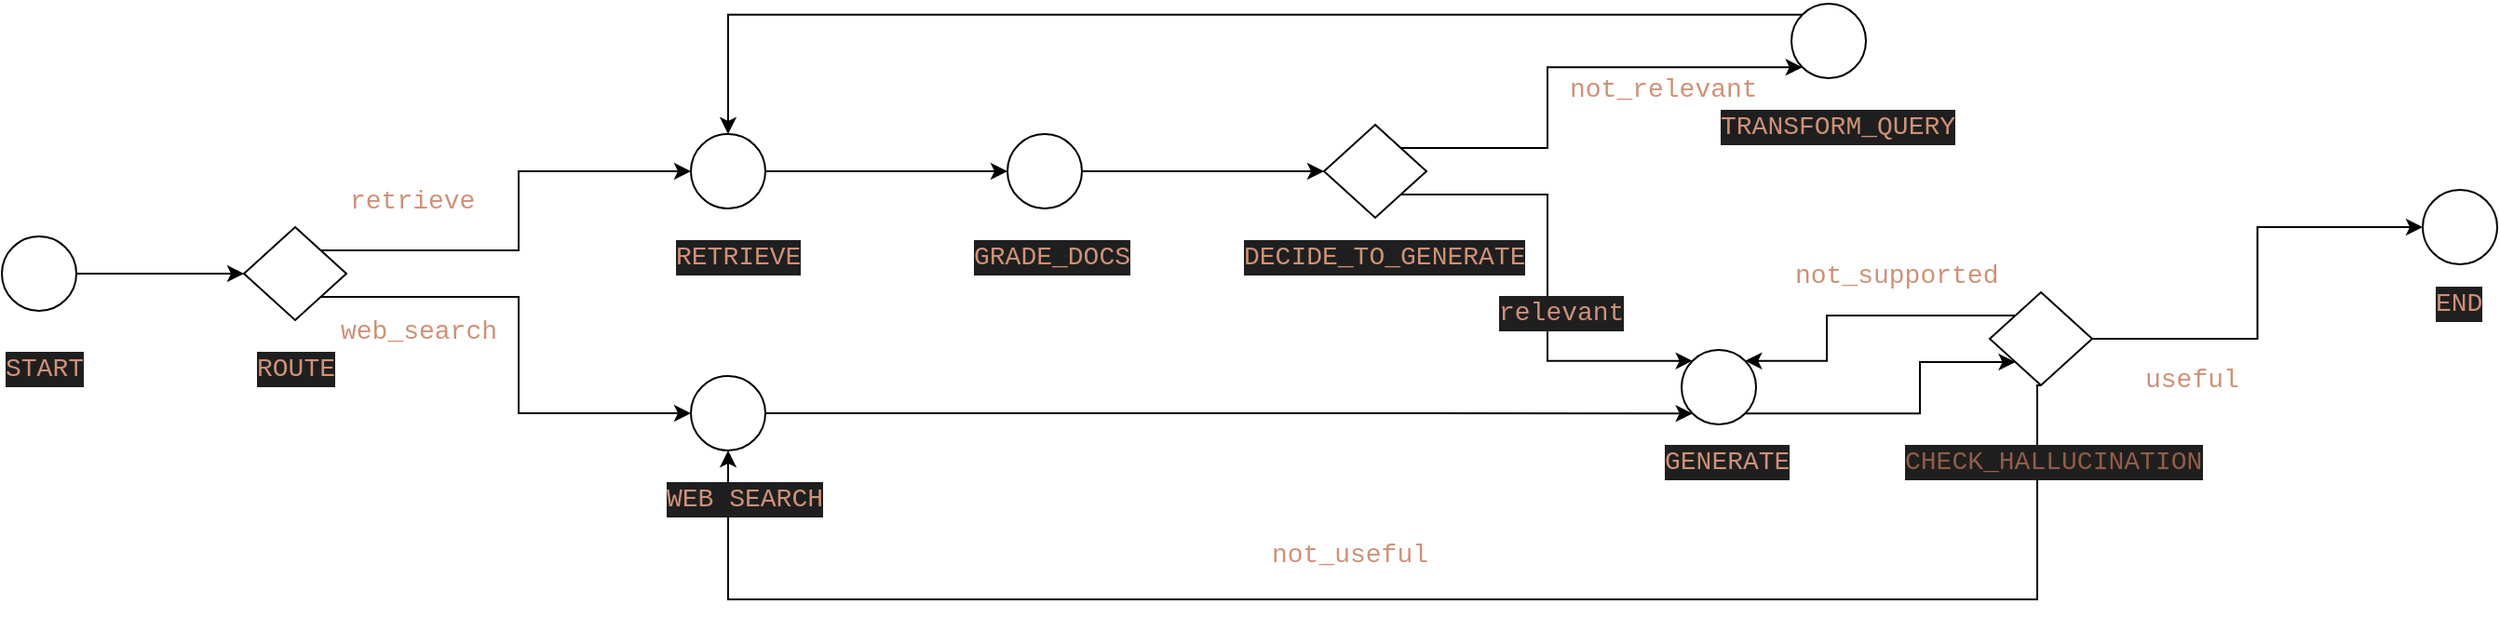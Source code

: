 <mxfile version="28.2.3">
  <diagram name="Page-1" id="3OpRNEnocBs2ZBYkq8v7">
    <mxGraphModel dx="988" dy="1389" grid="1" gridSize="10" guides="1" tooltips="1" connect="1" arrows="1" fold="1" page="1" pageScale="1" pageWidth="1169" pageHeight="827" math="0" shadow="0">
      <root>
        <mxCell id="0" />
        <mxCell id="1" parent="0" />
        <mxCell id="t71yelg1gbKPcvT04N4M-12" style="edgeStyle=orthogonalEdgeStyle;rounded=0;orthogonalLoop=1;jettySize=auto;html=1;exitX=1;exitY=0;exitDx=0;exitDy=0;entryX=0;entryY=0.5;entryDx=0;entryDy=0;" parent="1" source="t71yelg1gbKPcvT04N4M-19" target="t71yelg1gbKPcvT04N4M-5" edge="1">
          <mxGeometry relative="1" as="geometry">
            <mxPoint x="204.142" y="135.858" as="sourcePoint" />
          </mxGeometry>
        </mxCell>
        <mxCell id="t71yelg1gbKPcvT04N4M-13" style="edgeStyle=orthogonalEdgeStyle;rounded=0;orthogonalLoop=1;jettySize=auto;html=1;exitX=1;exitY=1;exitDx=0;exitDy=0;entryX=0;entryY=0.5;entryDx=0;entryDy=0;" parent="1" source="t71yelg1gbKPcvT04N4M-19" target="t71yelg1gbKPcvT04N4M-7" edge="1">
          <mxGeometry relative="1" as="geometry">
            <mxPoint x="204.142" y="164.142" as="sourcePoint" />
          </mxGeometry>
        </mxCell>
        <mxCell id="t71yelg1gbKPcvT04N4M-2" value="&lt;div style=&quot;color: rgb(204, 204, 204); background-color: rgb(31, 31, 31); font-family: Consolas, &amp;quot;Courier New&amp;quot;, monospace; font-weight: normal; font-size: 14px; line-height: 19px; white-space: pre;&quot;&gt;&lt;div&gt;&lt;span style=&quot;color: rgb(206, 145, 120);&quot;&gt;ROUTE&lt;/span&gt;&lt;/div&gt;&lt;/div&gt;" style="text;whiteSpace=wrap;html=1;" parent="1" vertex="1">
          <mxGeometry x="155" y="180" width="45" height="30" as="geometry" />
        </mxCell>
        <mxCell id="t71yelg1gbKPcvT04N4M-16" style="edgeStyle=orthogonalEdgeStyle;rounded=0;orthogonalLoop=1;jettySize=auto;html=1;exitX=1;exitY=0.5;exitDx=0;exitDy=0;entryX=0;entryY=0.5;entryDx=0;entryDy=0;" parent="1" source="t71yelg1gbKPcvT04N4M-5" target="t71yelg1gbKPcvT04N4M-14" edge="1">
          <mxGeometry relative="1" as="geometry" />
        </mxCell>
        <mxCell id="t71yelg1gbKPcvT04N4M-5" value="" style="ellipse;whiteSpace=wrap;html=1;aspect=fixed;" parent="1" vertex="1">
          <mxGeometry x="390" y="70" width="40" height="40" as="geometry" />
        </mxCell>
        <mxCell id="t71yelg1gbKPcvT04N4M-6" value="&lt;div style=&quot;color: rgb(204, 204, 204); background-color: rgb(31, 31, 31); font-family: Consolas, &amp;quot;Courier New&amp;quot;, monospace; font-weight: normal; font-size: 14px; line-height: 19px; white-space: pre;&quot;&gt;&lt;div&gt;&lt;span style=&quot;color: rgb(206, 145, 120);&quot;&gt;RETRIEVE&lt;/span&gt;&lt;/div&gt;&lt;/div&gt;" style="text;whiteSpace=wrap;html=1;" parent="1" vertex="1">
          <mxGeometry x="380" y="120" width="70" height="30" as="geometry" />
        </mxCell>
        <mxCell id="t71yelg1gbKPcvT04N4M-11" style="edgeStyle=orthogonalEdgeStyle;rounded=0;orthogonalLoop=1;jettySize=auto;html=1;exitX=1;exitY=0.5;exitDx=0;exitDy=0;entryX=0;entryY=1;entryDx=0;entryDy=0;" parent="1" source="t71yelg1gbKPcvT04N4M-7" target="t71yelg1gbKPcvT04N4M-9" edge="1">
          <mxGeometry relative="1" as="geometry" />
        </mxCell>
        <mxCell id="t71yelg1gbKPcvT04N4M-7" value="" style="ellipse;whiteSpace=wrap;html=1;aspect=fixed;" parent="1" vertex="1">
          <mxGeometry x="390" y="200" width="40" height="40" as="geometry" />
        </mxCell>
        <mxCell id="t71yelg1gbKPcvT04N4M-44" style="edgeStyle=orthogonalEdgeStyle;rounded=0;orthogonalLoop=1;jettySize=auto;html=1;exitX=1;exitY=1;exitDx=0;exitDy=0;entryX=0;entryY=1;entryDx=0;entryDy=0;" parent="1" source="t71yelg1gbKPcvT04N4M-9" target="t71yelg1gbKPcvT04N4M-42" edge="1">
          <mxGeometry relative="1" as="geometry">
            <Array as="points">
              <mxPoint x="1050" y="220" />
              <mxPoint x="1050" y="192" />
            </Array>
          </mxGeometry>
        </mxCell>
        <mxCell id="t71yelg1gbKPcvT04N4M-9" value="" style="ellipse;whiteSpace=wrap;html=1;aspect=fixed;" parent="1" vertex="1">
          <mxGeometry x="922" y="186" width="40" height="40" as="geometry" />
        </mxCell>
        <mxCell id="t71yelg1gbKPcvT04N4M-10" value="&lt;div style=&quot;color: rgb(204, 204, 204); background-color: rgb(31, 31, 31); font-family: Consolas, &amp;quot;Courier New&amp;quot;, monospace; font-weight: normal; font-size: 14px; line-height: 19px; white-space: pre;&quot;&gt;&lt;div&gt;&lt;span style=&quot;color: rgb(206, 145, 120);&quot;&gt;GENERATE&lt;/span&gt;&lt;/div&gt;&lt;/div&gt;" style="text;whiteSpace=wrap;html=1;" parent="1" vertex="1">
          <mxGeometry x="911" y="230" width="70" height="30" as="geometry" />
        </mxCell>
        <mxCell id="t71yelg1gbKPcvT04N4M-23" style="edgeStyle=orthogonalEdgeStyle;rounded=0;orthogonalLoop=1;jettySize=auto;html=1;exitX=1;exitY=0.5;exitDx=0;exitDy=0;entryX=0;entryY=0.5;entryDx=0;entryDy=0;" parent="1" source="t71yelg1gbKPcvT04N4M-14" target="t71yelg1gbKPcvT04N4M-22" edge="1">
          <mxGeometry relative="1" as="geometry" />
        </mxCell>
        <mxCell id="t71yelg1gbKPcvT04N4M-14" value="" style="ellipse;whiteSpace=wrap;html=1;aspect=fixed;" parent="1" vertex="1">
          <mxGeometry x="560" y="70" width="40" height="40" as="geometry" />
        </mxCell>
        <mxCell id="t71yelg1gbKPcvT04N4M-15" value="&lt;div style=&quot;color: rgb(204, 204, 204); background-color: rgb(31, 31, 31); font-family: Consolas, &amp;quot;Courier New&amp;quot;, monospace; font-weight: normal; font-size: 14px; line-height: 19px; white-space: pre;&quot;&gt;&lt;div&gt;&lt;span style=&quot;color: rgb(206, 145, 120);&quot;&gt;GRADE_DOCS&lt;/span&gt;&lt;/div&gt;&lt;/div&gt;" style="text;whiteSpace=wrap;html=1;" parent="1" vertex="1">
          <mxGeometry x="540" y="120" width="80" height="30" as="geometry" />
        </mxCell>
        <mxCell id="t71yelg1gbKPcvT04N4M-20" style="edgeStyle=orthogonalEdgeStyle;rounded=0;orthogonalLoop=1;jettySize=auto;html=1;exitX=1;exitY=0.5;exitDx=0;exitDy=0;entryX=0;entryY=0.5;entryDx=0;entryDy=0;" parent="1" source="t71yelg1gbKPcvT04N4M-17" target="t71yelg1gbKPcvT04N4M-19" edge="1">
          <mxGeometry relative="1" as="geometry" />
        </mxCell>
        <mxCell id="t71yelg1gbKPcvT04N4M-17" value="" style="ellipse;whiteSpace=wrap;html=1;aspect=fixed;" parent="1" vertex="1">
          <mxGeometry x="20" y="125" width="40" height="40" as="geometry" />
        </mxCell>
        <mxCell id="t71yelg1gbKPcvT04N4M-18" value="&lt;div style=&quot;color: rgb(204, 204, 204); background-color: rgb(31, 31, 31); font-family: Consolas, &amp;quot;Courier New&amp;quot;, monospace; font-weight: normal; font-size: 14px; line-height: 19px; white-space: pre;&quot;&gt;&lt;div&gt;&lt;span style=&quot;color: rgb(206, 145, 120);&quot;&gt;START&lt;/span&gt;&lt;/div&gt;&lt;/div&gt;" style="text;whiteSpace=wrap;html=1;" parent="1" vertex="1">
          <mxGeometry x="20" y="180" width="45" height="30" as="geometry" />
        </mxCell>
        <mxCell id="t71yelg1gbKPcvT04N4M-19" value="" style="rhombus;whiteSpace=wrap;html=1;" parent="1" vertex="1">
          <mxGeometry x="150" y="120" width="55" height="50" as="geometry" />
        </mxCell>
        <mxCell id="t71yelg1gbKPcvT04N4M-21" value="&lt;div style=&quot;color: rgb(204, 204, 204); background-color: rgb(31, 31, 31); font-family: Consolas, &amp;quot;Courier New&amp;quot;, monospace; font-weight: normal; font-size: 14px; line-height: 19px; white-space: pre;&quot;&gt;&lt;div&gt;&lt;span style=&quot;color: rgb(206, 145, 120);&quot;&gt;DECIDE_TO_GENERATE&lt;/span&gt;&lt;/div&gt;&lt;/div&gt;" style="text;whiteSpace=wrap;html=1;" parent="1" vertex="1">
          <mxGeometry x="685" y="120" width="145" height="20" as="geometry" />
        </mxCell>
        <mxCell id="t71yelg1gbKPcvT04N4M-28" style="edgeStyle=orthogonalEdgeStyle;rounded=0;orthogonalLoop=1;jettySize=auto;html=1;exitX=1;exitY=0;exitDx=0;exitDy=0;entryX=0;entryY=1;entryDx=0;entryDy=0;" parent="1" source="t71yelg1gbKPcvT04N4M-22" target="t71yelg1gbKPcvT04N4M-26" edge="1">
          <mxGeometry relative="1" as="geometry">
            <Array as="points">
              <mxPoint x="850" y="77" />
              <mxPoint x="850" y="34" />
            </Array>
          </mxGeometry>
        </mxCell>
        <mxCell id="t71yelg1gbKPcvT04N4M-30" style="edgeStyle=orthogonalEdgeStyle;rounded=0;orthogonalLoop=1;jettySize=auto;html=1;exitX=1;exitY=1;exitDx=0;exitDy=0;entryX=0;entryY=0;entryDx=0;entryDy=0;" parent="1" source="t71yelg1gbKPcvT04N4M-22" target="t71yelg1gbKPcvT04N4M-9" edge="1">
          <mxGeometry relative="1" as="geometry">
            <Array as="points">
              <mxPoint x="850" y="103" />
              <mxPoint x="850" y="192" />
            </Array>
          </mxGeometry>
        </mxCell>
        <mxCell id="t71yelg1gbKPcvT04N4M-22" value="" style="rhombus;whiteSpace=wrap;html=1;" parent="1" vertex="1">
          <mxGeometry x="730" y="65" width="55" height="50" as="geometry" />
        </mxCell>
        <mxCell id="t71yelg1gbKPcvT04N4M-24" value="&lt;div style=&quot;font-family: Consolas, &amp;quot;Courier New&amp;quot;, monospace; font-weight: normal; font-size: 14px; line-height: 19px; white-space: pre;&quot;&gt;&lt;div style=&quot;&quot;&gt;&lt;span&gt;&lt;font style=&quot;color: light-dark(rgb(206, 145, 120), rgb(255, 247, 247));&quot;&gt;web_search&lt;/font&gt;&lt;/span&gt;&lt;/div&gt;&lt;/div&gt;" style="text;whiteSpace=wrap;html=1;" parent="1" vertex="1">
          <mxGeometry x="200" y="160" width="110" height="40" as="geometry" />
        </mxCell>
        <mxCell id="t71yelg1gbKPcvT04N4M-25" value="&lt;div style=&quot;font-family: Consolas, &amp;quot;Courier New&amp;quot;, monospace; font-weight: normal; font-size: 14px; line-height: 19px; white-space: pre;&quot;&gt;&lt;div style=&quot;&quot;&gt;&lt;span&gt;&lt;font style=&quot;color: light-dark(rgb(206, 145, 120), rgb(255, 255, 255));&quot;&gt;retrieve&lt;/font&gt;&lt;/span&gt;&lt;/div&gt;&lt;/div&gt;" style="text;whiteSpace=wrap;html=1;" parent="1" vertex="1">
          <mxGeometry x="205" y="90" width="65" height="40" as="geometry" />
        </mxCell>
        <mxCell id="t71yelg1gbKPcvT04N4M-36" style="edgeStyle=orthogonalEdgeStyle;rounded=0;orthogonalLoop=1;jettySize=auto;html=1;exitX=0;exitY=0;exitDx=0;exitDy=0;entryX=0.5;entryY=0;entryDx=0;entryDy=0;" parent="1" source="t71yelg1gbKPcvT04N4M-26" target="t71yelg1gbKPcvT04N4M-5" edge="1">
          <mxGeometry relative="1" as="geometry" />
        </mxCell>
        <mxCell id="t71yelg1gbKPcvT04N4M-26" value="" style="ellipse;whiteSpace=wrap;html=1;aspect=fixed;" parent="1" vertex="1">
          <mxGeometry x="981" width="40" height="40" as="geometry" />
        </mxCell>
        <mxCell id="t71yelg1gbKPcvT04N4M-27" value="&lt;div style=&quot;color: rgb(204, 204, 204); background-color: rgb(31, 31, 31); font-family: Consolas, &amp;quot;Courier New&amp;quot;, monospace; font-weight: normal; font-size: 14px; line-height: 19px; white-space: pre;&quot;&gt;&lt;div&gt;&lt;span style=&quot;color: rgb(206, 145, 120);&quot;&gt;TRANSFORM_QUERY&lt;/span&gt;&lt;/div&gt;&lt;/div&gt;" style="text;whiteSpace=wrap;html=1;" parent="1" vertex="1">
          <mxGeometry x="941" y="50" width="120" height="30" as="geometry" />
        </mxCell>
        <mxCell id="t71yelg1gbKPcvT04N4M-31" value="&lt;div style=&quot;color: rgb(204, 204, 204); background-color: rgb(31, 31, 31); font-family: Consolas, &amp;quot;Courier New&amp;quot;, monospace; font-weight: normal; font-size: 14px; line-height: 19px; white-space: pre;&quot;&gt;&lt;div&gt;&lt;span style=&quot;color: rgb(206, 145, 120);&quot;&gt;relevant&lt;/span&gt;&lt;/div&gt;&lt;/div&gt;" style="text;whiteSpace=wrap;html=1;" parent="1" vertex="1">
          <mxGeometry x="822" y="150" width="68" height="40" as="geometry" />
        </mxCell>
        <mxCell id="t71yelg1gbKPcvT04N4M-33" value="&lt;div style=&quot;font-family: Consolas, &amp;quot;Courier New&amp;quot;, monospace; font-weight: normal; font-size: 14px; line-height: 19px; white-space: pre;&quot;&gt;&lt;div style=&quot;&quot;&gt;&lt;span&gt;&lt;font style=&quot;color: light-dark(rgb(206, 145, 120), rgb(255, 255, 255));&quot;&gt;not_relevant&lt;/font&gt;&lt;/span&gt;&lt;/div&gt;&lt;/div&gt;" style="text;whiteSpace=wrap;html=1;" parent="1" vertex="1">
          <mxGeometry x="860" y="30" width="100" height="40" as="geometry" />
        </mxCell>
        <mxCell id="t71yelg1gbKPcvT04N4M-40" value="" style="ellipse;whiteSpace=wrap;html=1;aspect=fixed;" parent="1" vertex="1">
          <mxGeometry x="1320" y="100" width="40" height="40" as="geometry" />
        </mxCell>
        <mxCell id="t71yelg1gbKPcvT04N4M-41" value="&lt;div style=&quot;color: rgb(204, 204, 204); background-color: rgb(31, 31, 31); font-family: Consolas, &amp;quot;Courier New&amp;quot;, monospace; font-weight: normal; font-size: 14px; line-height: 19px; white-space: pre;&quot;&gt;&lt;div&gt;&lt;span style=&quot;color: rgb(206, 145, 120);&quot;&gt;END&lt;/span&gt;&lt;/div&gt;&lt;/div&gt;" style="text;whiteSpace=wrap;html=1;" parent="1" vertex="1">
          <mxGeometry x="1325" y="145" width="30" height="30" as="geometry" />
        </mxCell>
        <mxCell id="t71yelg1gbKPcvT04N4M-45" style="edgeStyle=orthogonalEdgeStyle;rounded=0;orthogonalLoop=1;jettySize=auto;html=1;exitX=0.5;exitY=1;exitDx=0;exitDy=0;entryX=0.5;entryY=1;entryDx=0;entryDy=0;" parent="1" source="t71yelg1gbKPcvT04N4M-42" target="t71yelg1gbKPcvT04N4M-7" edge="1">
          <mxGeometry relative="1" as="geometry">
            <Array as="points">
              <mxPoint x="1113" y="320" />
              <mxPoint x="410" y="320" />
            </Array>
          </mxGeometry>
        </mxCell>
        <mxCell id="t71yelg1gbKPcvT04N4M-48" style="edgeStyle=orthogonalEdgeStyle;rounded=0;orthogonalLoop=1;jettySize=auto;html=1;exitX=0;exitY=0;exitDx=0;exitDy=0;entryX=1;entryY=0;entryDx=0;entryDy=0;" parent="1" source="t71yelg1gbKPcvT04N4M-42" target="t71yelg1gbKPcvT04N4M-9" edge="1">
          <mxGeometry relative="1" as="geometry">
            <Array as="points">
              <mxPoint x="1000" y="168" />
              <mxPoint x="1000" y="192" />
            </Array>
          </mxGeometry>
        </mxCell>
        <mxCell id="t71yelg1gbKPcvT04N4M-50" style="edgeStyle=orthogonalEdgeStyle;rounded=0;orthogonalLoop=1;jettySize=auto;html=1;exitX=1;exitY=0.5;exitDx=0;exitDy=0;entryX=0;entryY=0.5;entryDx=0;entryDy=0;" parent="1" source="t71yelg1gbKPcvT04N4M-42" target="t71yelg1gbKPcvT04N4M-40" edge="1">
          <mxGeometry relative="1" as="geometry" />
        </mxCell>
        <mxCell id="t71yelg1gbKPcvT04N4M-42" value="" style="rhombus;whiteSpace=wrap;html=1;" parent="1" vertex="1">
          <mxGeometry x="1087.5" y="155" width="55" height="50" as="geometry" />
        </mxCell>
        <mxCell id="t71yelg1gbKPcvT04N4M-46" value="&lt;div style=&quot;font-family: Consolas, &amp;quot;Courier New&amp;quot;, monospace; font-weight: normal; font-size: 14px; line-height: 19px; white-space: pre;&quot;&gt;&lt;div style=&quot;&quot;&gt;&lt;span&gt;&lt;font style=&quot;color: light-dark(rgb(206, 145, 120), rgb(255, 255, 255));&quot;&gt;not_useful&lt;/font&gt;&lt;/span&gt;&lt;/div&gt;&lt;/div&gt;" style="text;whiteSpace=wrap;html=1;" parent="1" vertex="1">
          <mxGeometry x="700" y="280" width="90" height="40" as="geometry" />
        </mxCell>
        <mxCell id="t71yelg1gbKPcvT04N4M-49" value="&lt;div style=&quot;font-family: Consolas, &amp;quot;Courier New&amp;quot;, monospace; font-weight: normal; font-size: 14px; line-height: 19px; white-space: pre;&quot;&gt;&lt;div style=&quot;&quot;&gt;&lt;span&gt;&lt;font style=&quot;color: light-dark(rgb(206, 145, 120), rgb(255, 237, 237));&quot;&gt;not_supported&lt;/font&gt;&lt;/span&gt;&lt;/div&gt;&lt;/div&gt;" style="text;whiteSpace=wrap;html=1;" parent="1" vertex="1">
          <mxGeometry x="981" y="130" width="110" height="45" as="geometry" />
        </mxCell>
        <mxCell id="t71yelg1gbKPcvT04N4M-51" value="&lt;div style=&quot;font-family: Consolas, &amp;quot;Courier New&amp;quot;, monospace; font-weight: normal; font-size: 14px; line-height: 19px; white-space: pre;&quot;&gt;&lt;div style=&quot;&quot;&gt;&lt;span&gt;&lt;font style=&quot;color: light-dark(rgb(206, 145, 120), rgb(255, 255, 255));&quot;&gt;useful&lt;/font&gt;&lt;/span&gt;&lt;/div&gt;&lt;/div&gt;" style="text;whiteSpace=wrap;html=1;" parent="1" vertex="1">
          <mxGeometry x="1169" y="186" width="51" height="34" as="geometry" />
        </mxCell>
        <mxCell id="t71yelg1gbKPcvT04N4M-52" value="&lt;div style=&quot;background-color: rgb(31, 31, 31); font-family: Consolas, &amp;quot;Courier New&amp;quot;, monospace; font-weight: normal; font-size: 14px; line-height: 19px; white-space: pre; color: rgb(204, 204, 204);&quot;&gt;&lt;font color=&quot;#915d47&quot;&gt;CHECK_HALLUCINATION&lt;/font&gt;&lt;/div&gt;" style="text;whiteSpace=wrap;html=1;" parent="1" vertex="1">
          <mxGeometry x="1040" y="230" width="150" height="40" as="geometry" />
        </mxCell>
        <mxCell id="t71yelg1gbKPcvT04N4M-8" value="&lt;div style=&quot;color: rgb(204, 204, 204); background-color: rgb(31, 31, 31); font-family: Consolas, &amp;quot;Courier New&amp;quot;, monospace; font-weight: normal; font-size: 14px; line-height: 19px; white-space: pre;&quot;&gt;&lt;div&gt;&lt;span style=&quot;color: rgb(206, 145, 120);&quot;&gt;WEB SEARCH&lt;/span&gt;&lt;/div&gt;&lt;/div&gt;" style="text;whiteSpace=wrap;html=1;" parent="1" vertex="1">
          <mxGeometry x="375" y="250" width="70" height="30" as="geometry" />
        </mxCell>
      </root>
    </mxGraphModel>
  </diagram>
</mxfile>
